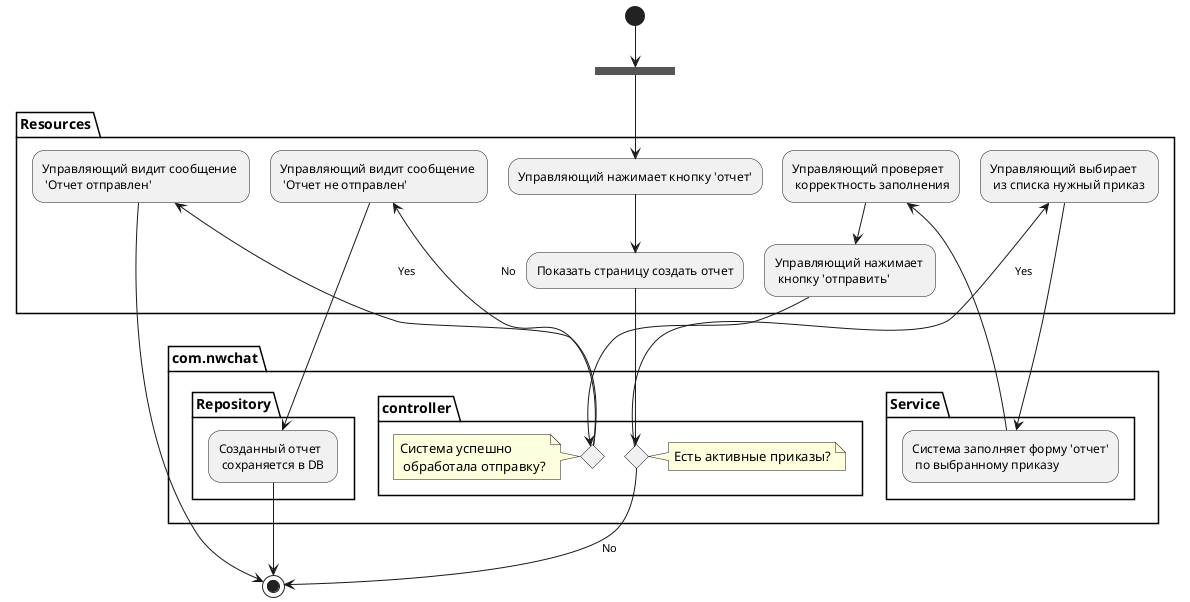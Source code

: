 @startuml
(*) --> ==R1==
partition Resources {
  ==R1== --> "Управляющий нажимает кнопку 'отчет'"
  --> "Показать страницу создать отчет"

}

partition com.nwchat {
    partition controller {
    if " " then
    note right:Есть активные приказы?
    }
}

partition Resources {
    -up-> [Yes] "Управляющий выбирает \n из списка нужный приказ "
}

partition com.nwchat {
 partition Service {
 --> "Система заполняет форму 'отчет'\n по выбранному приказу"
 }
}

partition Resources {
    --> "Управляющий проверяет \n корректность заполнения"
    --> "Управляющий нажимает \n кнопку 'отправить'"
}

partition com.nwchat {
    partition controller {
    if " " then
    note left: Система успешно \n обработала отправку?
    }
}

partition Resources {
    -left-> [Yes] "Управляющий видит сообщение \n 'Отчет отправлен'"
    else
    -up-> [No] "Управляющий видит сообщение \n 'Отчет не отправлен'"
}

"Управляющий видит сообщение \n 'Отчет отправлен'" --> (*)

partition com.nwchat {
    partition Repository {
        "Управляющий видит сообщение \n 'Отчет не отправлен'" --> "Созданный отчет \n сохраняется в DB "
    }
}
--> (*)
endif

else
--> [No] (*)
endif


@enduml